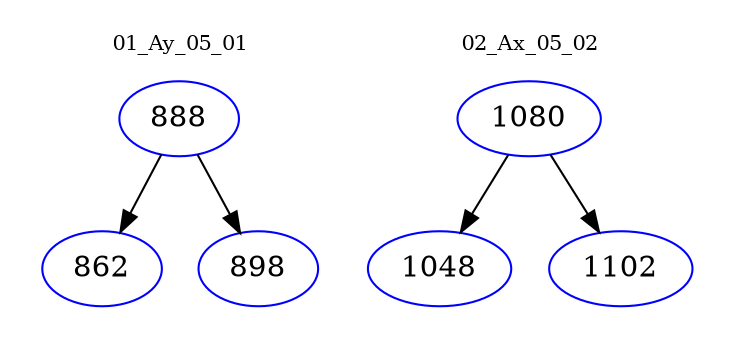 digraph{
subgraph cluster_0 {
color = white
label = "01_Ay_05_01";
fontsize=10;
T0_888 [label="888", color="blue"]
T0_888 -> T0_862 [color="black"]
T0_862 [label="862", color="blue"]
T0_888 -> T0_898 [color="black"]
T0_898 [label="898", color="blue"]
}
subgraph cluster_1 {
color = white
label = "02_Ax_05_02";
fontsize=10;
T1_1080 [label="1080", color="blue"]
T1_1080 -> T1_1048 [color="black"]
T1_1048 [label="1048", color="blue"]
T1_1080 -> T1_1102 [color="black"]
T1_1102 [label="1102", color="blue"]
}
}
